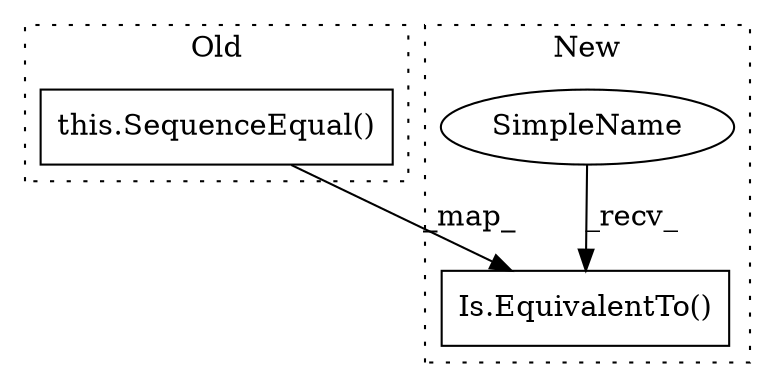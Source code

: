 digraph G {
subgraph cluster0 {
1 [label="this.SequenceEqual()" a="32" s="10397,10476" l="33,1" shape="box"];
label = "Old";
style="dotted";
}
subgraph cluster1 {
2 [label="Is.EquivalentTo()" a="32" s="10322,10400" l="32,1" shape="box"];
3 [label="SimpleName" a="42" s="10319" l="2" shape="ellipse"];
label = "New";
style="dotted";
}
1 -> 2 [label="_map_"];
3 -> 2 [label="_recv_"];
}